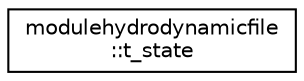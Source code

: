 digraph "Graphical Class Hierarchy"
{
 // LATEX_PDF_SIZE
  edge [fontname="Helvetica",fontsize="10",labelfontname="Helvetica",labelfontsize="10"];
  node [fontname="Helvetica",fontsize="10",shape=record];
  rankdir="LR";
  Node0 [label="modulehydrodynamicfile\l::t_state",height=0.2,width=0.4,color="black", fillcolor="white", style="filled",URL="$structmodulehydrodynamicfile_1_1t__state.html",tooltip=" "];
}
